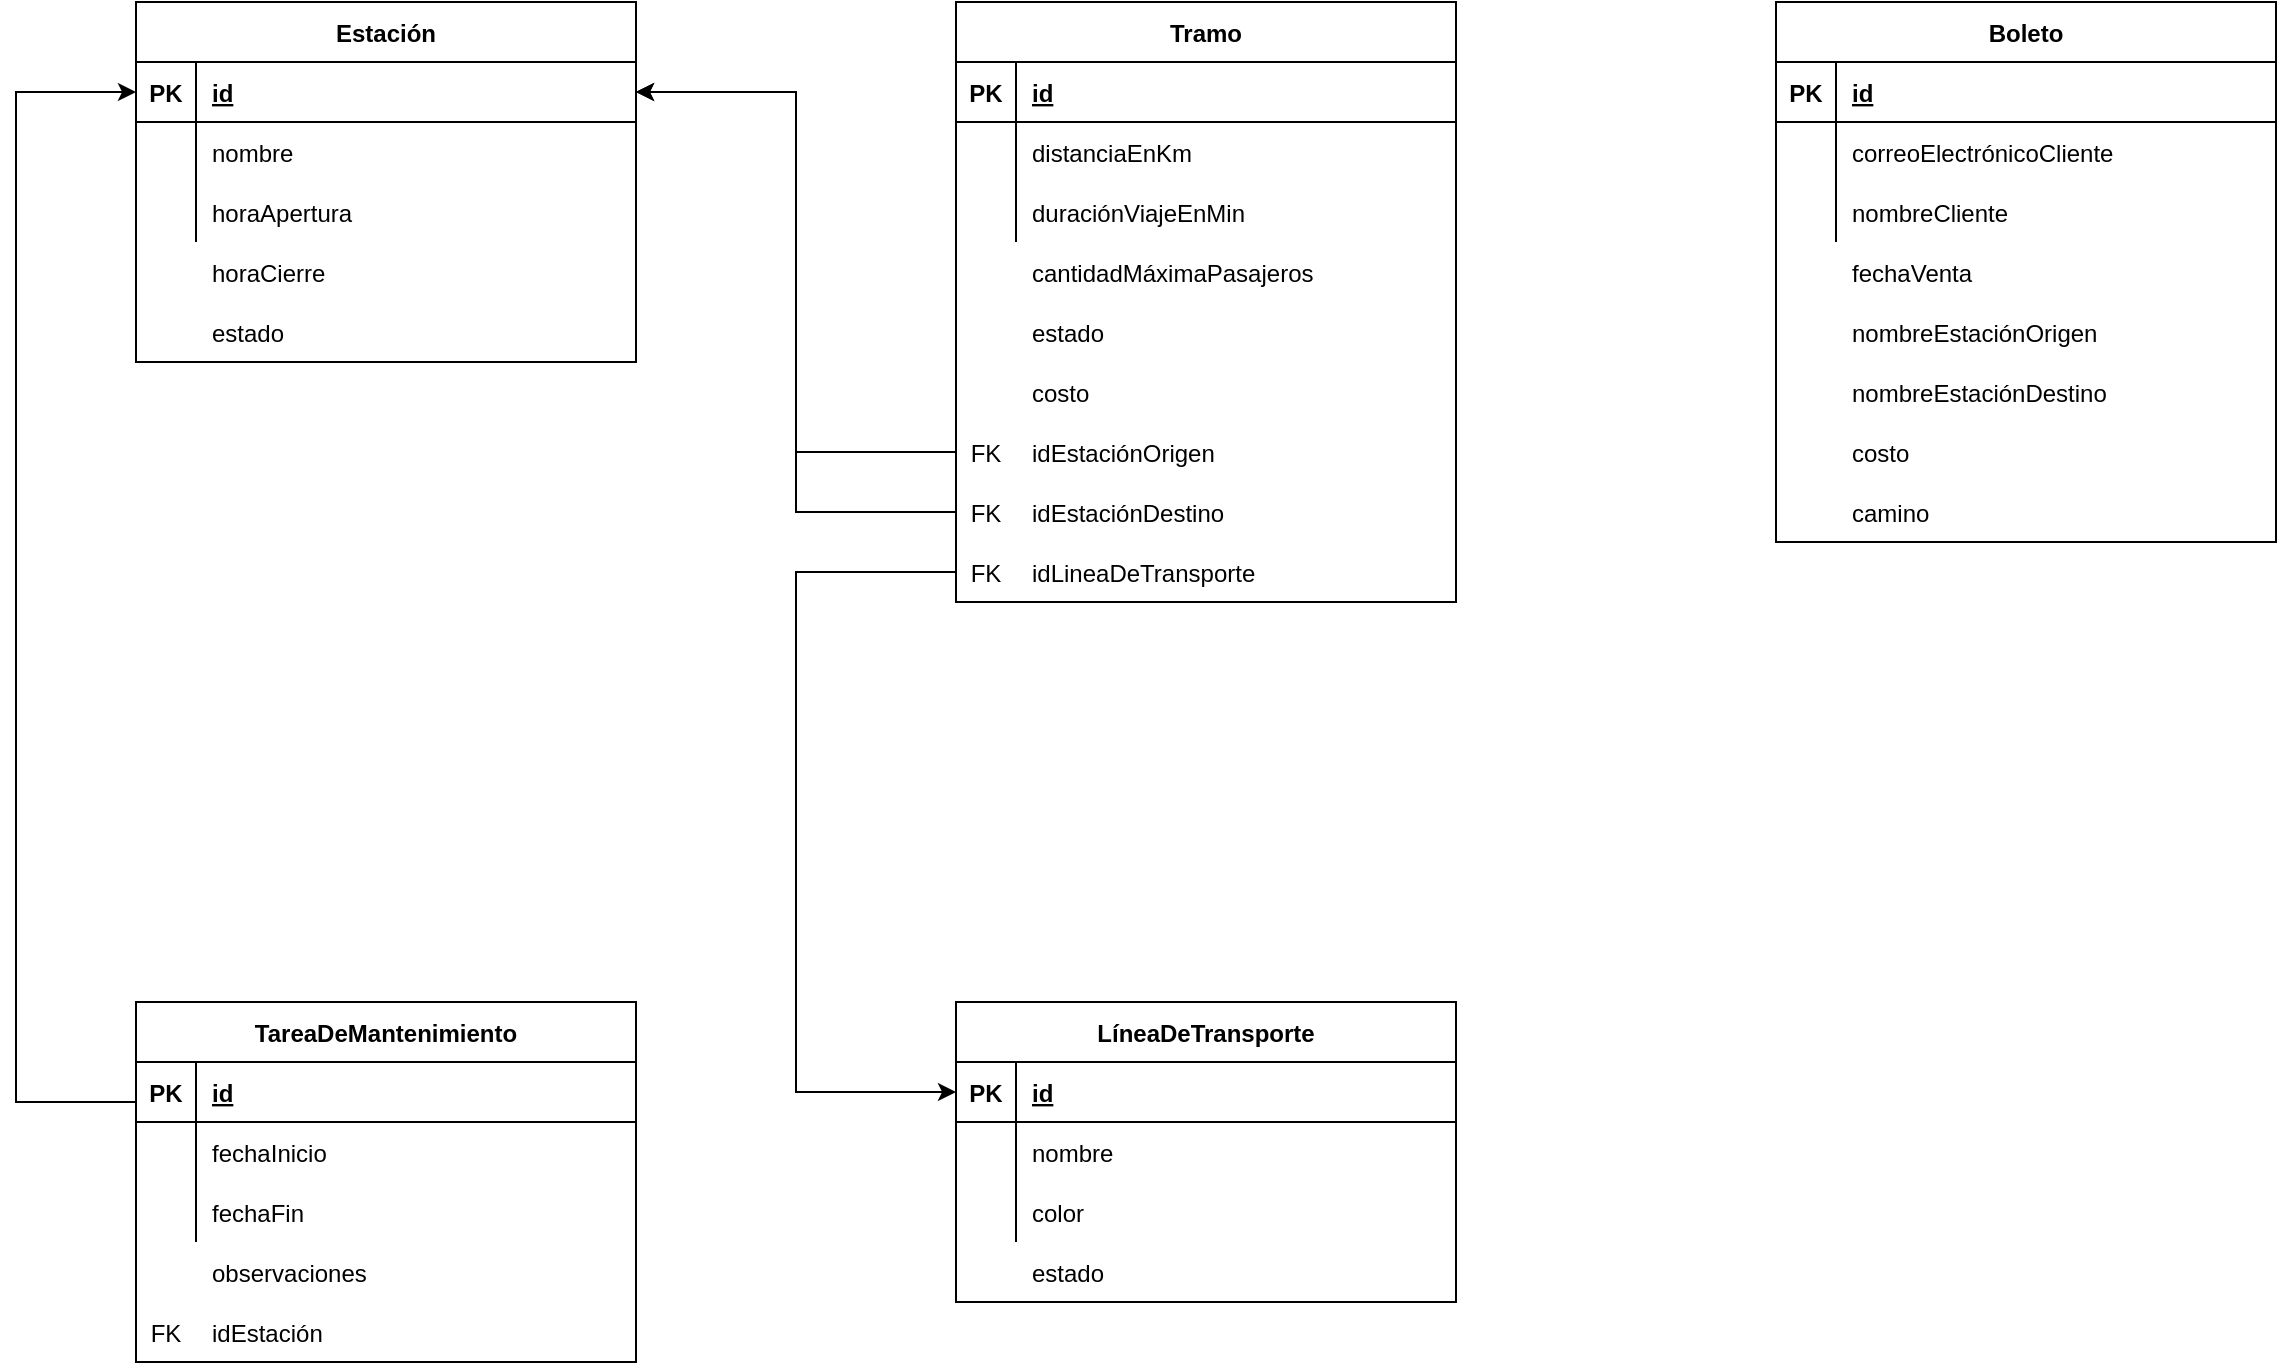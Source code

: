 <mxfile version="14.6.13" type="device"><diagram id="R2lEEEUBdFMjLlhIrx00" name="Page-1"><mxGraphModel dx="1326" dy="806" grid="1" gridSize="10" guides="1" tooltips="1" connect="1" arrows="1" fold="1" page="1" pageScale="1" pageWidth="850" pageHeight="1100" math="0" shadow="0" extFonts="Permanent Marker^https://fonts.googleapis.com/css?family=Permanent+Marker"><root><mxCell id="0"/><mxCell id="1" parent="0"/><mxCell id="C-vyLk0tnHw3VtMMgP7b-2" value="Estación" style="shape=table;startSize=30;container=1;collapsible=1;childLayout=tableLayout;fixedRows=1;rowLines=0;fontStyle=1;align=center;resizeLast=1;" parent="1" vertex="1"><mxGeometry x="230" y="120" width="250" height="180" as="geometry"/></mxCell><mxCell id="C-vyLk0tnHw3VtMMgP7b-3" value="" style="shape=partialRectangle;collapsible=0;dropTarget=0;pointerEvents=0;fillColor=none;points=[[0,0.5],[1,0.5]];portConstraint=eastwest;top=0;left=0;right=0;bottom=1;" parent="C-vyLk0tnHw3VtMMgP7b-2" vertex="1"><mxGeometry y="30" width="250" height="30" as="geometry"/></mxCell><mxCell id="C-vyLk0tnHw3VtMMgP7b-4" value="PK" style="shape=partialRectangle;overflow=hidden;connectable=0;fillColor=none;top=0;left=0;bottom=0;right=0;fontStyle=1;" parent="C-vyLk0tnHw3VtMMgP7b-3" vertex="1"><mxGeometry width="30" height="30" as="geometry"/></mxCell><mxCell id="C-vyLk0tnHw3VtMMgP7b-5" value="id" style="shape=partialRectangle;overflow=hidden;connectable=0;fillColor=none;top=0;left=0;bottom=0;right=0;align=left;spacingLeft=6;fontStyle=5;" parent="C-vyLk0tnHw3VtMMgP7b-3" vertex="1"><mxGeometry x="30" width="220" height="30" as="geometry"/></mxCell><mxCell id="C-vyLk0tnHw3VtMMgP7b-6" value="" style="shape=partialRectangle;collapsible=0;dropTarget=0;pointerEvents=0;fillColor=none;points=[[0,0.5],[1,0.5]];portConstraint=eastwest;top=0;left=0;right=0;bottom=0;" parent="C-vyLk0tnHw3VtMMgP7b-2" vertex="1"><mxGeometry y="60" width="250" height="30" as="geometry"/></mxCell><mxCell id="C-vyLk0tnHw3VtMMgP7b-7" value="" style="shape=partialRectangle;overflow=hidden;connectable=0;fillColor=none;top=0;left=0;bottom=0;right=0;" parent="C-vyLk0tnHw3VtMMgP7b-6" vertex="1"><mxGeometry width="30" height="30" as="geometry"/></mxCell><mxCell id="C-vyLk0tnHw3VtMMgP7b-8" value="nombre" style="shape=partialRectangle;overflow=hidden;connectable=0;fillColor=none;top=0;left=0;bottom=0;right=0;align=left;spacingLeft=6;" parent="C-vyLk0tnHw3VtMMgP7b-6" vertex="1"><mxGeometry x="30" width="220" height="30" as="geometry"/></mxCell><mxCell id="C-vyLk0tnHw3VtMMgP7b-9" value="" style="shape=partialRectangle;collapsible=0;dropTarget=0;pointerEvents=0;fillColor=none;points=[[0,0.5],[1,0.5]];portConstraint=eastwest;top=0;left=0;right=0;bottom=0;" parent="C-vyLk0tnHw3VtMMgP7b-2" vertex="1"><mxGeometry y="90" width="250" height="30" as="geometry"/></mxCell><mxCell id="C-vyLk0tnHw3VtMMgP7b-10" value="" style="shape=partialRectangle;overflow=hidden;connectable=0;fillColor=none;top=0;left=0;bottom=0;right=0;" parent="C-vyLk0tnHw3VtMMgP7b-9" vertex="1"><mxGeometry width="30" height="30" as="geometry"/></mxCell><mxCell id="C-vyLk0tnHw3VtMMgP7b-11" value="horaApertura" style="shape=partialRectangle;overflow=hidden;connectable=0;fillColor=none;top=0;left=0;bottom=0;right=0;align=left;spacingLeft=6;" parent="C-vyLk0tnHw3VtMMgP7b-9" vertex="1"><mxGeometry x="30" width="220" height="30" as="geometry"/></mxCell><mxCell id="YXR67x97um88qx2zkS8M-1" value="" style="shape=partialRectangle;collapsible=0;dropTarget=0;pointerEvents=0;fillColor=none;points=[[0,0.5],[1,0.5]];portConstraint=eastwest;top=0;left=0;right=0;bottom=0;" parent="1" vertex="1"><mxGeometry x="230" y="240" width="250" height="30" as="geometry"/></mxCell><mxCell id="YXR67x97um88qx2zkS8M-2" value="" style="shape=partialRectangle;overflow=hidden;connectable=0;fillColor=none;top=0;left=0;bottom=0;right=0;" parent="YXR67x97um88qx2zkS8M-1" vertex="1"><mxGeometry width="30" height="30" as="geometry"/></mxCell><mxCell id="YXR67x97um88qx2zkS8M-3" value="horaCierre" style="shape=partialRectangle;overflow=hidden;connectable=0;fillColor=none;top=0;left=0;bottom=0;right=0;align=left;spacingLeft=6;" parent="YXR67x97um88qx2zkS8M-1" vertex="1"><mxGeometry x="30" width="220" height="30" as="geometry"/></mxCell><mxCell id="YXR67x97um88qx2zkS8M-4" value="" style="shape=partialRectangle;collapsible=0;dropTarget=0;pointerEvents=0;fillColor=none;points=[[0,0.5],[1,0.5]];portConstraint=eastwest;top=0;left=0;right=0;bottom=0;" parent="1" vertex="1"><mxGeometry x="230" y="270" width="250" height="30" as="geometry"/></mxCell><mxCell id="YXR67x97um88qx2zkS8M-5" value="" style="shape=partialRectangle;overflow=hidden;connectable=0;fillColor=none;top=0;left=0;bottom=0;right=0;" parent="YXR67x97um88qx2zkS8M-4" vertex="1"><mxGeometry width="30" height="30" as="geometry"/></mxCell><mxCell id="YXR67x97um88qx2zkS8M-6" value="estado" style="shape=partialRectangle;overflow=hidden;connectable=0;fillColor=none;top=0;left=0;bottom=0;right=0;align=left;spacingLeft=6;" parent="YXR67x97um88qx2zkS8M-4" vertex="1"><mxGeometry x="30" width="220" height="30" as="geometry"/></mxCell><mxCell id="YXR67x97um88qx2zkS8M-8" value="Tramo" style="shape=table;startSize=30;container=1;collapsible=1;childLayout=tableLayout;fixedRows=1;rowLines=0;fontStyle=1;align=center;resizeLast=1;" parent="1" vertex="1"><mxGeometry x="640" y="120" width="250" height="300" as="geometry"/></mxCell><mxCell id="YXR67x97um88qx2zkS8M-9" value="" style="shape=partialRectangle;collapsible=0;dropTarget=0;pointerEvents=0;fillColor=none;points=[[0,0.5],[1,0.5]];portConstraint=eastwest;top=0;left=0;right=0;bottom=1;" parent="YXR67x97um88qx2zkS8M-8" vertex="1"><mxGeometry y="30" width="250" height="30" as="geometry"/></mxCell><mxCell id="YXR67x97um88qx2zkS8M-10" value="PK" style="shape=partialRectangle;overflow=hidden;connectable=0;fillColor=none;top=0;left=0;bottom=0;right=0;fontStyle=1;" parent="YXR67x97um88qx2zkS8M-9" vertex="1"><mxGeometry width="30" height="30" as="geometry"/></mxCell><mxCell id="YXR67x97um88qx2zkS8M-11" value="id" style="shape=partialRectangle;overflow=hidden;connectable=0;fillColor=none;top=0;left=0;bottom=0;right=0;align=left;spacingLeft=6;fontStyle=5;" parent="YXR67x97um88qx2zkS8M-9" vertex="1"><mxGeometry x="30" width="220" height="30" as="geometry"/></mxCell><mxCell id="YXR67x97um88qx2zkS8M-12" value="" style="shape=partialRectangle;collapsible=0;dropTarget=0;pointerEvents=0;fillColor=none;points=[[0,0.5],[1,0.5]];portConstraint=eastwest;top=0;left=0;right=0;bottom=0;" parent="YXR67x97um88qx2zkS8M-8" vertex="1"><mxGeometry y="60" width="250" height="30" as="geometry"/></mxCell><mxCell id="YXR67x97um88qx2zkS8M-13" value="" style="shape=partialRectangle;overflow=hidden;connectable=0;fillColor=none;top=0;left=0;bottom=0;right=0;" parent="YXR67x97um88qx2zkS8M-12" vertex="1"><mxGeometry width="30" height="30" as="geometry"/></mxCell><mxCell id="YXR67x97um88qx2zkS8M-14" value="distanciaEnKm" style="shape=partialRectangle;overflow=hidden;connectable=0;fillColor=none;top=0;left=0;bottom=0;right=0;align=left;spacingLeft=6;" parent="YXR67x97um88qx2zkS8M-12" vertex="1"><mxGeometry x="30" width="220" height="30" as="geometry"/></mxCell><mxCell id="YXR67x97um88qx2zkS8M-15" value="" style="shape=partialRectangle;collapsible=0;dropTarget=0;pointerEvents=0;fillColor=none;points=[[0,0.5],[1,0.5]];portConstraint=eastwest;top=0;left=0;right=0;bottom=0;" parent="YXR67x97um88qx2zkS8M-8" vertex="1"><mxGeometry y="90" width="250" height="30" as="geometry"/></mxCell><mxCell id="YXR67x97um88qx2zkS8M-16" value="" style="shape=partialRectangle;overflow=hidden;connectable=0;fillColor=none;top=0;left=0;bottom=0;right=0;" parent="YXR67x97um88qx2zkS8M-15" vertex="1"><mxGeometry width="30" height="30" as="geometry"/></mxCell><mxCell id="YXR67x97um88qx2zkS8M-17" value="duraciónViajeEnMin" style="shape=partialRectangle;overflow=hidden;connectable=0;fillColor=none;top=0;left=0;bottom=0;right=0;align=left;spacingLeft=6;" parent="YXR67x97um88qx2zkS8M-15" vertex="1"><mxGeometry x="30" width="220" height="30" as="geometry"/></mxCell><mxCell id="YXR67x97um88qx2zkS8M-18" value="" style="shape=partialRectangle;collapsible=0;dropTarget=0;pointerEvents=0;fillColor=none;points=[[0,0.5],[1,0.5]];portConstraint=eastwest;top=0;left=0;right=0;bottom=0;" parent="1" vertex="1"><mxGeometry x="640" y="240" width="250" height="30" as="geometry"/></mxCell><mxCell id="YXR67x97um88qx2zkS8M-19" value="" style="shape=partialRectangle;overflow=hidden;connectable=0;fillColor=none;top=0;left=0;bottom=0;right=0;" parent="YXR67x97um88qx2zkS8M-18" vertex="1"><mxGeometry width="30" height="30" as="geometry"/></mxCell><mxCell id="YXR67x97um88qx2zkS8M-20" value="cantidadMáximaPasajeros" style="shape=partialRectangle;overflow=hidden;connectable=0;fillColor=none;top=0;left=0;bottom=0;right=0;align=left;spacingLeft=6;" parent="YXR67x97um88qx2zkS8M-18" vertex="1"><mxGeometry x="30" width="220" height="30" as="geometry"/></mxCell><mxCell id="YXR67x97um88qx2zkS8M-21" value="" style="shape=partialRectangle;collapsible=0;dropTarget=0;pointerEvents=0;fillColor=none;points=[[0,0.5],[1,0.5]];portConstraint=eastwest;top=0;left=0;right=0;bottom=0;" parent="1" vertex="1"><mxGeometry x="640" y="270" width="250" height="30" as="geometry"/></mxCell><mxCell id="YXR67x97um88qx2zkS8M-22" value="" style="shape=partialRectangle;overflow=hidden;connectable=0;fillColor=none;top=0;left=0;bottom=0;right=0;" parent="YXR67x97um88qx2zkS8M-21" vertex="1"><mxGeometry width="30" height="30" as="geometry"/></mxCell><mxCell id="YXR67x97um88qx2zkS8M-23" value="estado" style="shape=partialRectangle;overflow=hidden;connectable=0;fillColor=none;top=0;left=0;bottom=0;right=0;align=left;spacingLeft=6;" parent="YXR67x97um88qx2zkS8M-21" vertex="1"><mxGeometry x="30" width="220" height="30" as="geometry"/></mxCell><mxCell id="YXR67x97um88qx2zkS8M-24" value="" style="shape=partialRectangle;collapsible=0;dropTarget=0;pointerEvents=0;fillColor=none;points=[[0,0.5],[1,0.5]];portConstraint=eastwest;top=0;left=0;right=0;bottom=0;" parent="1" vertex="1"><mxGeometry x="640" y="300" width="250" height="30" as="geometry"/></mxCell><mxCell id="YXR67x97um88qx2zkS8M-25" value="" style="shape=partialRectangle;overflow=hidden;connectable=0;fillColor=none;top=0;left=0;bottom=0;right=0;" parent="YXR67x97um88qx2zkS8M-24" vertex="1"><mxGeometry width="30" height="30" as="geometry"/></mxCell><mxCell id="YXR67x97um88qx2zkS8M-26" value="costo" style="shape=partialRectangle;overflow=hidden;connectable=0;fillColor=none;top=0;left=0;bottom=0;right=0;align=left;spacingLeft=6;" parent="YXR67x97um88qx2zkS8M-24" vertex="1"><mxGeometry x="30" width="220" height="30" as="geometry"/></mxCell><mxCell id="YXR67x97um88qx2zkS8M-27" value="FK" style="shape=partialRectangle;overflow=hidden;connectable=0;fillColor=none;top=0;left=0;bottom=0;right=0;" parent="1" vertex="1"><mxGeometry x="640" y="330" width="30" height="30" as="geometry"/></mxCell><mxCell id="YXR67x97um88qx2zkS8M-31" value="FK" style="shape=partialRectangle;overflow=hidden;connectable=0;fillColor=none;top=0;left=0;bottom=0;right=0;" parent="1" vertex="1"><mxGeometry x="640" y="360" width="30" height="30" as="geometry"/></mxCell><mxCell id="YXR67x97um88qx2zkS8M-45" style="edgeStyle=orthogonalEdgeStyle;rounded=0;orthogonalLoop=1;jettySize=auto;html=1;" parent="1" source="YXR67x97um88qx2zkS8M-38" target="C-vyLk0tnHw3VtMMgP7b-3" edge="1"><mxGeometry relative="1" as="geometry"><Array as="points"><mxPoint x="560" y="375"/><mxPoint x="560" y="165"/></Array></mxGeometry></mxCell><mxCell id="YXR67x97um88qx2zkS8M-38" value="" style="shape=partialRectangle;collapsible=0;dropTarget=0;pointerEvents=0;fillColor=none;points=[[0,0.5],[1,0.5]];portConstraint=eastwest;top=0;left=0;right=0;bottom=0;" parent="1" vertex="1"><mxGeometry x="640" y="360" width="250" height="30" as="geometry"/></mxCell><mxCell id="YXR67x97um88qx2zkS8M-39" value="" style="shape=partialRectangle;overflow=hidden;connectable=0;fillColor=none;top=0;left=0;bottom=0;right=0;" parent="YXR67x97um88qx2zkS8M-38" vertex="1"><mxGeometry width="30" height="30" as="geometry"/></mxCell><mxCell id="YXR67x97um88qx2zkS8M-40" value="idEstaciónDestino" style="shape=partialRectangle;overflow=hidden;connectable=0;fillColor=none;top=0;left=0;bottom=0;right=0;align=left;spacingLeft=6;" parent="YXR67x97um88qx2zkS8M-38" vertex="1"><mxGeometry x="30" width="220" height="30" as="geometry"/></mxCell><mxCell id="YXR67x97um88qx2zkS8M-44" style="edgeStyle=orthogonalEdgeStyle;rounded=0;orthogonalLoop=1;jettySize=auto;html=1;" parent="1" source="YXR67x97um88qx2zkS8M-41" target="C-vyLk0tnHw3VtMMgP7b-3" edge="1"><mxGeometry relative="1" as="geometry"><mxPoint x="520" y="210" as="targetPoint"/><Array as="points"><mxPoint x="560" y="345"/><mxPoint x="560" y="165"/></Array></mxGeometry></mxCell><mxCell id="YXR67x97um88qx2zkS8M-41" value="" style="shape=partialRectangle;collapsible=0;dropTarget=0;pointerEvents=0;fillColor=none;points=[[0,0.5],[1,0.5]];portConstraint=eastwest;top=0;left=0;right=0;bottom=0;" parent="1" vertex="1"><mxGeometry x="640" y="330" width="250" height="30" as="geometry"/></mxCell><mxCell id="YXR67x97um88qx2zkS8M-42" value="" style="shape=partialRectangle;overflow=hidden;connectable=0;fillColor=none;top=0;left=0;bottom=0;right=0;" parent="YXR67x97um88qx2zkS8M-41" vertex="1"><mxGeometry width="30" height="30" as="geometry"/></mxCell><mxCell id="YXR67x97um88qx2zkS8M-43" value="idEstaciónOrigen" style="shape=partialRectangle;overflow=hidden;connectable=0;fillColor=none;top=0;left=0;bottom=0;right=0;align=left;spacingLeft=6;" parent="YXR67x97um88qx2zkS8M-41" vertex="1"><mxGeometry x="30" width="220" height="30" as="geometry"/></mxCell><mxCell id="YXR67x97um88qx2zkS8M-46" value="Boleto" style="shape=table;startSize=30;container=1;collapsible=1;childLayout=tableLayout;fixedRows=1;rowLines=0;fontStyle=1;align=center;resizeLast=1;" parent="1" vertex="1"><mxGeometry x="1050" y="120" width="250" height="270" as="geometry"/></mxCell><mxCell id="YXR67x97um88qx2zkS8M-47" value="" style="shape=partialRectangle;collapsible=0;dropTarget=0;pointerEvents=0;fillColor=none;points=[[0,0.5],[1,0.5]];portConstraint=eastwest;top=0;left=0;right=0;bottom=1;" parent="YXR67x97um88qx2zkS8M-46" vertex="1"><mxGeometry y="30" width="250" height="30" as="geometry"/></mxCell><mxCell id="YXR67x97um88qx2zkS8M-48" value="PK" style="shape=partialRectangle;overflow=hidden;connectable=0;fillColor=none;top=0;left=0;bottom=0;right=0;fontStyle=1;" parent="YXR67x97um88qx2zkS8M-47" vertex="1"><mxGeometry width="30" height="30" as="geometry"/></mxCell><mxCell id="YXR67x97um88qx2zkS8M-49" value="id" style="shape=partialRectangle;overflow=hidden;connectable=0;fillColor=none;top=0;left=0;bottom=0;right=0;align=left;spacingLeft=6;fontStyle=5;" parent="YXR67x97um88qx2zkS8M-47" vertex="1"><mxGeometry x="30" width="220" height="30" as="geometry"/></mxCell><mxCell id="YXR67x97um88qx2zkS8M-50" value="" style="shape=partialRectangle;collapsible=0;dropTarget=0;pointerEvents=0;fillColor=none;points=[[0,0.5],[1,0.5]];portConstraint=eastwest;top=0;left=0;right=0;bottom=0;" parent="YXR67x97um88qx2zkS8M-46" vertex="1"><mxGeometry y="60" width="250" height="30" as="geometry"/></mxCell><mxCell id="YXR67x97um88qx2zkS8M-51" value="" style="shape=partialRectangle;overflow=hidden;connectable=0;fillColor=none;top=0;left=0;bottom=0;right=0;" parent="YXR67x97um88qx2zkS8M-50" vertex="1"><mxGeometry width="30" height="30" as="geometry"/></mxCell><mxCell id="YXR67x97um88qx2zkS8M-52" value="correoElectrónicoCliente" style="shape=partialRectangle;overflow=hidden;connectable=0;fillColor=none;top=0;left=0;bottom=0;right=0;align=left;spacingLeft=6;" parent="YXR67x97um88qx2zkS8M-50" vertex="1"><mxGeometry x="30" width="220" height="30" as="geometry"/></mxCell><mxCell id="YXR67x97um88qx2zkS8M-53" value="" style="shape=partialRectangle;collapsible=0;dropTarget=0;pointerEvents=0;fillColor=none;points=[[0,0.5],[1,0.5]];portConstraint=eastwest;top=0;left=0;right=0;bottom=0;" parent="YXR67x97um88qx2zkS8M-46" vertex="1"><mxGeometry y="90" width="250" height="30" as="geometry"/></mxCell><mxCell id="YXR67x97um88qx2zkS8M-54" value="" style="shape=partialRectangle;overflow=hidden;connectable=0;fillColor=none;top=0;left=0;bottom=0;right=0;" parent="YXR67x97um88qx2zkS8M-53" vertex="1"><mxGeometry width="30" height="30" as="geometry"/></mxCell><mxCell id="YXR67x97um88qx2zkS8M-55" value="nombreCliente" style="shape=partialRectangle;overflow=hidden;connectable=0;fillColor=none;top=0;left=0;bottom=0;right=0;align=left;spacingLeft=6;" parent="YXR67x97um88qx2zkS8M-53" vertex="1"><mxGeometry x="30" width="220" height="30" as="geometry"/></mxCell><mxCell id="YXR67x97um88qx2zkS8M-56" value="" style="shape=partialRectangle;collapsible=0;dropTarget=0;pointerEvents=0;fillColor=none;points=[[0,0.5],[1,0.5]];portConstraint=eastwest;top=0;left=0;right=0;bottom=0;" parent="1" vertex="1"><mxGeometry x="1050" y="240" width="250" height="30" as="geometry"/></mxCell><mxCell id="YXR67x97um88qx2zkS8M-57" value="" style="shape=partialRectangle;overflow=hidden;connectable=0;fillColor=none;top=0;left=0;bottom=0;right=0;" parent="YXR67x97um88qx2zkS8M-56" vertex="1"><mxGeometry width="30" height="30" as="geometry"/></mxCell><mxCell id="YXR67x97um88qx2zkS8M-58" value="fechaVenta" style="shape=partialRectangle;overflow=hidden;connectable=0;fillColor=none;top=0;left=0;bottom=0;right=0;align=left;spacingLeft=6;" parent="YXR67x97um88qx2zkS8M-56" vertex="1"><mxGeometry x="30" width="220" height="30" as="geometry"/></mxCell><mxCell id="YXR67x97um88qx2zkS8M-59" value="" style="shape=partialRectangle;collapsible=0;dropTarget=0;pointerEvents=0;fillColor=none;points=[[0,0.5],[1,0.5]];portConstraint=eastwest;top=0;left=0;right=0;bottom=0;" parent="1" vertex="1"><mxGeometry x="1050" y="270" width="250" height="30" as="geometry"/></mxCell><mxCell id="YXR67x97um88qx2zkS8M-60" value="" style="shape=partialRectangle;overflow=hidden;connectable=0;fillColor=none;top=0;left=0;bottom=0;right=0;" parent="YXR67x97um88qx2zkS8M-59" vertex="1"><mxGeometry width="30" height="30" as="geometry"/></mxCell><mxCell id="YXR67x97um88qx2zkS8M-61" value="nombreEstaciónOrigen" style="shape=partialRectangle;overflow=hidden;connectable=0;fillColor=none;top=0;left=0;bottom=0;right=0;align=left;spacingLeft=6;" parent="YXR67x97um88qx2zkS8M-59" vertex="1"><mxGeometry x="30" width="220" height="30" as="geometry"/></mxCell><mxCell id="YXR67x97um88qx2zkS8M-62" value="" style="shape=partialRectangle;collapsible=0;dropTarget=0;pointerEvents=0;fillColor=none;points=[[0,0.5],[1,0.5]];portConstraint=eastwest;top=0;left=0;right=0;bottom=0;" parent="1" vertex="1"><mxGeometry x="1050" y="300" width="250" height="30" as="geometry"/></mxCell><mxCell id="YXR67x97um88qx2zkS8M-63" value="" style="shape=partialRectangle;overflow=hidden;connectable=0;fillColor=none;top=0;left=0;bottom=0;right=0;" parent="YXR67x97um88qx2zkS8M-62" vertex="1"><mxGeometry width="30" height="30" as="geometry"/></mxCell><mxCell id="YXR67x97um88qx2zkS8M-64" value="nombreEstaciónDestino" style="shape=partialRectangle;overflow=hidden;connectable=0;fillColor=none;top=0;left=0;bottom=0;right=0;align=left;spacingLeft=6;" parent="YXR67x97um88qx2zkS8M-62" vertex="1"><mxGeometry x="30" width="220" height="30" as="geometry"/></mxCell><mxCell id="YXR67x97um88qx2zkS8M-67" value="" style="shape=partialRectangle;collapsible=0;dropTarget=0;pointerEvents=0;fillColor=none;points=[[0,0.5],[1,0.5]];portConstraint=eastwest;top=0;left=0;right=0;bottom=0;" parent="1" vertex="1"><mxGeometry x="1050" y="360" width="250" height="30" as="geometry"/></mxCell><mxCell id="YXR67x97um88qx2zkS8M-68" value="" style="shape=partialRectangle;overflow=hidden;connectable=0;fillColor=none;top=0;left=0;bottom=0;right=0;" parent="YXR67x97um88qx2zkS8M-67" vertex="1"><mxGeometry width="30" height="30" as="geometry"/></mxCell><mxCell id="YXR67x97um88qx2zkS8M-69" value="camino" style="shape=partialRectangle;overflow=hidden;connectable=0;fillColor=none;top=0;left=0;bottom=0;right=0;align=left;spacingLeft=6;" parent="YXR67x97um88qx2zkS8M-67" vertex="1"><mxGeometry x="30" width="220" height="30" as="geometry"/></mxCell><mxCell id="YXR67x97um88qx2zkS8M-73" value="TareaDeMantenimiento" style="shape=table;startSize=30;container=1;collapsible=1;childLayout=tableLayout;fixedRows=1;rowLines=0;fontStyle=1;align=center;resizeLast=1;" parent="1" vertex="1"><mxGeometry x="230" y="620" width="250" height="180" as="geometry"/></mxCell><mxCell id="YXR67x97um88qx2zkS8M-74" value="" style="shape=partialRectangle;collapsible=0;dropTarget=0;pointerEvents=0;fillColor=none;points=[[0,0.5],[1,0.5]];portConstraint=eastwest;top=0;left=0;right=0;bottom=1;" parent="YXR67x97um88qx2zkS8M-73" vertex="1"><mxGeometry y="30" width="250" height="30" as="geometry"/></mxCell><mxCell id="YXR67x97um88qx2zkS8M-75" value="PK" style="shape=partialRectangle;overflow=hidden;connectable=0;fillColor=none;top=0;left=0;bottom=0;right=0;fontStyle=1;" parent="YXR67x97um88qx2zkS8M-74" vertex="1"><mxGeometry width="30" height="30" as="geometry"/></mxCell><mxCell id="YXR67x97um88qx2zkS8M-76" value="id" style="shape=partialRectangle;overflow=hidden;connectable=0;fillColor=none;top=0;left=0;bottom=0;right=0;align=left;spacingLeft=6;fontStyle=5;" parent="YXR67x97um88qx2zkS8M-74" vertex="1"><mxGeometry x="30" width="220" height="30" as="geometry"/></mxCell><mxCell id="YXR67x97um88qx2zkS8M-77" value="" style="shape=partialRectangle;collapsible=0;dropTarget=0;pointerEvents=0;fillColor=none;points=[[0,0.5],[1,0.5]];portConstraint=eastwest;top=0;left=0;right=0;bottom=0;" parent="YXR67x97um88qx2zkS8M-73" vertex="1"><mxGeometry y="60" width="250" height="30" as="geometry"/></mxCell><mxCell id="YXR67x97um88qx2zkS8M-78" value="" style="shape=partialRectangle;overflow=hidden;connectable=0;fillColor=none;top=0;left=0;bottom=0;right=0;" parent="YXR67x97um88qx2zkS8M-77" vertex="1"><mxGeometry width="30" height="30" as="geometry"/></mxCell><mxCell id="YXR67x97um88qx2zkS8M-79" value="fechaInicio" style="shape=partialRectangle;overflow=hidden;connectable=0;fillColor=none;top=0;left=0;bottom=0;right=0;align=left;spacingLeft=6;" parent="YXR67x97um88qx2zkS8M-77" vertex="1"><mxGeometry x="30" width="220" height="30" as="geometry"/></mxCell><mxCell id="YXR67x97um88qx2zkS8M-80" value="" style="shape=partialRectangle;collapsible=0;dropTarget=0;pointerEvents=0;fillColor=none;points=[[0,0.5],[1,0.5]];portConstraint=eastwest;top=0;left=0;right=0;bottom=0;" parent="YXR67x97um88qx2zkS8M-73" vertex="1"><mxGeometry y="90" width="250" height="30" as="geometry"/></mxCell><mxCell id="YXR67x97um88qx2zkS8M-81" value="" style="shape=partialRectangle;overflow=hidden;connectable=0;fillColor=none;top=0;left=0;bottom=0;right=0;" parent="YXR67x97um88qx2zkS8M-80" vertex="1"><mxGeometry width="30" height="30" as="geometry"/></mxCell><mxCell id="YXR67x97um88qx2zkS8M-82" value="fechaFin" style="shape=partialRectangle;overflow=hidden;connectable=0;fillColor=none;top=0;left=0;bottom=0;right=0;align=left;spacingLeft=6;" parent="YXR67x97um88qx2zkS8M-80" vertex="1"><mxGeometry x="30" width="220" height="30" as="geometry"/></mxCell><mxCell id="YXR67x97um88qx2zkS8M-83" value="" style="shape=partialRectangle;collapsible=0;dropTarget=0;pointerEvents=0;fillColor=none;points=[[0,0.5],[1,0.5]];portConstraint=eastwest;top=0;left=0;right=0;bottom=0;" parent="1" vertex="1"><mxGeometry x="230" y="740" width="250" height="30" as="geometry"/></mxCell><mxCell id="YXR67x97um88qx2zkS8M-84" value="" style="shape=partialRectangle;overflow=hidden;connectable=0;fillColor=none;top=0;left=0;bottom=0;right=0;" parent="YXR67x97um88qx2zkS8M-83" vertex="1"><mxGeometry width="30" height="30" as="geometry"/></mxCell><mxCell id="YXR67x97um88qx2zkS8M-85" value="observaciones" style="shape=partialRectangle;overflow=hidden;connectable=0;fillColor=none;top=0;left=0;bottom=0;right=0;align=left;spacingLeft=6;" parent="YXR67x97um88qx2zkS8M-83" vertex="1"><mxGeometry x="30" width="220" height="30" as="geometry"/></mxCell><mxCell id="YXR67x97um88qx2zkS8M-104" style="edgeStyle=orthogonalEdgeStyle;rounded=0;orthogonalLoop=1;jettySize=auto;html=1;" parent="1" source="YXR67x97um88qx2zkS8M-74" target="C-vyLk0tnHw3VtMMgP7b-3" edge="1"><mxGeometry relative="1" as="geometry"><Array as="points"><mxPoint x="170" y="670"/><mxPoint x="170" y="165"/></Array></mxGeometry></mxCell><mxCell id="YXR67x97um88qx2zkS8M-100" value="" style="shape=partialRectangle;collapsible=0;dropTarget=0;pointerEvents=0;fillColor=none;points=[[0,0.5],[1,0.5]];portConstraint=eastwest;top=0;left=0;right=0;bottom=0;" parent="1" vertex="1"><mxGeometry x="230" y="770" width="250" height="30" as="geometry"/></mxCell><mxCell id="YXR67x97um88qx2zkS8M-101" value="" style="shape=partialRectangle;overflow=hidden;connectable=0;fillColor=none;top=0;left=0;bottom=0;right=0;" parent="YXR67x97um88qx2zkS8M-100" vertex="1"><mxGeometry width="30" height="30" as="geometry"/></mxCell><mxCell id="YXR67x97um88qx2zkS8M-102" value="idEstación" style="shape=partialRectangle;overflow=hidden;connectable=0;fillColor=none;top=0;left=0;bottom=0;right=0;align=left;spacingLeft=6;" parent="YXR67x97um88qx2zkS8M-100" vertex="1"><mxGeometry x="30" width="220" height="30" as="geometry"/></mxCell><mxCell id="YXR67x97um88qx2zkS8M-103" value="FK" style="shape=partialRectangle;overflow=hidden;connectable=0;fillColor=none;top=0;left=0;bottom=0;right=0;" parent="1" vertex="1"><mxGeometry x="230" y="770" width="30" height="30" as="geometry"/></mxCell><mxCell id="YXR67x97um88qx2zkS8M-105" value="LíneaDeTransporte" style="shape=table;startSize=30;container=1;collapsible=1;childLayout=tableLayout;fixedRows=1;rowLines=0;fontStyle=1;align=center;resizeLast=1;" parent="1" vertex="1"><mxGeometry x="640" y="620" width="250" height="150" as="geometry"/></mxCell><mxCell id="YXR67x97um88qx2zkS8M-106" value="" style="shape=partialRectangle;collapsible=0;dropTarget=0;pointerEvents=0;fillColor=none;points=[[0,0.5],[1,0.5]];portConstraint=eastwest;top=0;left=0;right=0;bottom=1;" parent="YXR67x97um88qx2zkS8M-105" vertex="1"><mxGeometry y="30" width="250" height="30" as="geometry"/></mxCell><mxCell id="YXR67x97um88qx2zkS8M-107" value="PK" style="shape=partialRectangle;overflow=hidden;connectable=0;fillColor=none;top=0;left=0;bottom=0;right=0;fontStyle=1;" parent="YXR67x97um88qx2zkS8M-106" vertex="1"><mxGeometry width="30" height="30" as="geometry"/></mxCell><mxCell id="YXR67x97um88qx2zkS8M-108" value="id" style="shape=partialRectangle;overflow=hidden;connectable=0;fillColor=none;top=0;left=0;bottom=0;right=0;align=left;spacingLeft=6;fontStyle=5;" parent="YXR67x97um88qx2zkS8M-106" vertex="1"><mxGeometry x="30" width="220" height="30" as="geometry"/></mxCell><mxCell id="YXR67x97um88qx2zkS8M-109" value="" style="shape=partialRectangle;collapsible=0;dropTarget=0;pointerEvents=0;fillColor=none;points=[[0,0.5],[1,0.5]];portConstraint=eastwest;top=0;left=0;right=0;bottom=0;" parent="YXR67x97um88qx2zkS8M-105" vertex="1"><mxGeometry y="60" width="250" height="30" as="geometry"/></mxCell><mxCell id="YXR67x97um88qx2zkS8M-110" value="" style="shape=partialRectangle;overflow=hidden;connectable=0;fillColor=none;top=0;left=0;bottom=0;right=0;" parent="YXR67x97um88qx2zkS8M-109" vertex="1"><mxGeometry width="30" height="30" as="geometry"/></mxCell><mxCell id="YXR67x97um88qx2zkS8M-111" value="nombre" style="shape=partialRectangle;overflow=hidden;connectable=0;fillColor=none;top=0;left=0;bottom=0;right=0;align=left;spacingLeft=6;" parent="YXR67x97um88qx2zkS8M-109" vertex="1"><mxGeometry x="30" width="220" height="30" as="geometry"/></mxCell><mxCell id="YXR67x97um88qx2zkS8M-112" value="" style="shape=partialRectangle;collapsible=0;dropTarget=0;pointerEvents=0;fillColor=none;points=[[0,0.5],[1,0.5]];portConstraint=eastwest;top=0;left=0;right=0;bottom=0;" parent="YXR67x97um88qx2zkS8M-105" vertex="1"><mxGeometry y="90" width="250" height="30" as="geometry"/></mxCell><mxCell id="YXR67x97um88qx2zkS8M-113" value="" style="shape=partialRectangle;overflow=hidden;connectable=0;fillColor=none;top=0;left=0;bottom=0;right=0;" parent="YXR67x97um88qx2zkS8M-112" vertex="1"><mxGeometry width="30" height="30" as="geometry"/></mxCell><mxCell id="YXR67x97um88qx2zkS8M-114" value="color" style="shape=partialRectangle;overflow=hidden;connectable=0;fillColor=none;top=0;left=0;bottom=0;right=0;align=left;spacingLeft=6;" parent="YXR67x97um88qx2zkS8M-112" vertex="1"><mxGeometry x="30" width="220" height="30" as="geometry"/></mxCell><mxCell id="YXR67x97um88qx2zkS8M-115" value="" style="shape=partialRectangle;collapsible=0;dropTarget=0;pointerEvents=0;fillColor=none;points=[[0,0.5],[1,0.5]];portConstraint=eastwest;top=0;left=0;right=0;bottom=0;" parent="1" vertex="1"><mxGeometry x="640" y="740" width="250" height="30" as="geometry"/></mxCell><mxCell id="YXR67x97um88qx2zkS8M-116" value="" style="shape=partialRectangle;overflow=hidden;connectable=0;fillColor=none;top=0;left=0;bottom=0;right=0;" parent="YXR67x97um88qx2zkS8M-115" vertex="1"><mxGeometry width="30" height="30" as="geometry"/></mxCell><mxCell id="YXR67x97um88qx2zkS8M-117" value="estado" style="shape=partialRectangle;overflow=hidden;connectable=0;fillColor=none;top=0;left=0;bottom=0;right=0;align=left;spacingLeft=6;" parent="YXR67x97um88qx2zkS8M-115" vertex="1"><mxGeometry x="30" width="220" height="30" as="geometry"/></mxCell><mxCell id="YXR67x97um88qx2zkS8M-72" value="costo" style="shape=partialRectangle;overflow=hidden;connectable=0;fillColor=none;top=0;left=0;bottom=0;right=0;align=left;spacingLeft=6;" parent="1" vertex="1"><mxGeometry x="1080" y="330" width="220" height="30" as="geometry"/></mxCell><mxCell id="PmWr6sZlYagiU-pq46oT-5" style="edgeStyle=orthogonalEdgeStyle;rounded=0;orthogonalLoop=1;jettySize=auto;html=1;" edge="1" parent="1" source="PmWr6sZlYagiU-pq46oT-1" target="YXR67x97um88qx2zkS8M-106"><mxGeometry relative="1" as="geometry"><Array as="points"><mxPoint x="560" y="405"/><mxPoint x="560" y="665"/></Array></mxGeometry></mxCell><mxCell id="PmWr6sZlYagiU-pq46oT-1" value="" style="shape=partialRectangle;collapsible=0;dropTarget=0;pointerEvents=0;fillColor=none;points=[[0,0.5],[1,0.5]];portConstraint=eastwest;top=0;left=0;right=0;bottom=0;" vertex="1" parent="1"><mxGeometry x="640" y="390" width="250" height="30" as="geometry"/></mxCell><mxCell id="PmWr6sZlYagiU-pq46oT-2" value="" style="shape=partialRectangle;overflow=hidden;connectable=0;fillColor=none;top=0;left=0;bottom=0;right=0;" vertex="1" parent="PmWr6sZlYagiU-pq46oT-1"><mxGeometry width="30" height="30" as="geometry"/></mxCell><mxCell id="PmWr6sZlYagiU-pq46oT-3" value="idLineaDeTransporte" style="shape=partialRectangle;overflow=hidden;connectable=0;fillColor=none;top=0;left=0;bottom=0;right=0;align=left;spacingLeft=6;" vertex="1" parent="PmWr6sZlYagiU-pq46oT-1"><mxGeometry x="30" width="220" height="30" as="geometry"/></mxCell><mxCell id="PmWr6sZlYagiU-pq46oT-4" value="FK" style="shape=partialRectangle;overflow=hidden;connectable=0;fillColor=none;top=0;left=0;bottom=0;right=0;" vertex="1" parent="1"><mxGeometry x="640" y="390" width="30" height="30" as="geometry"/></mxCell></root></mxGraphModel></diagram></mxfile>